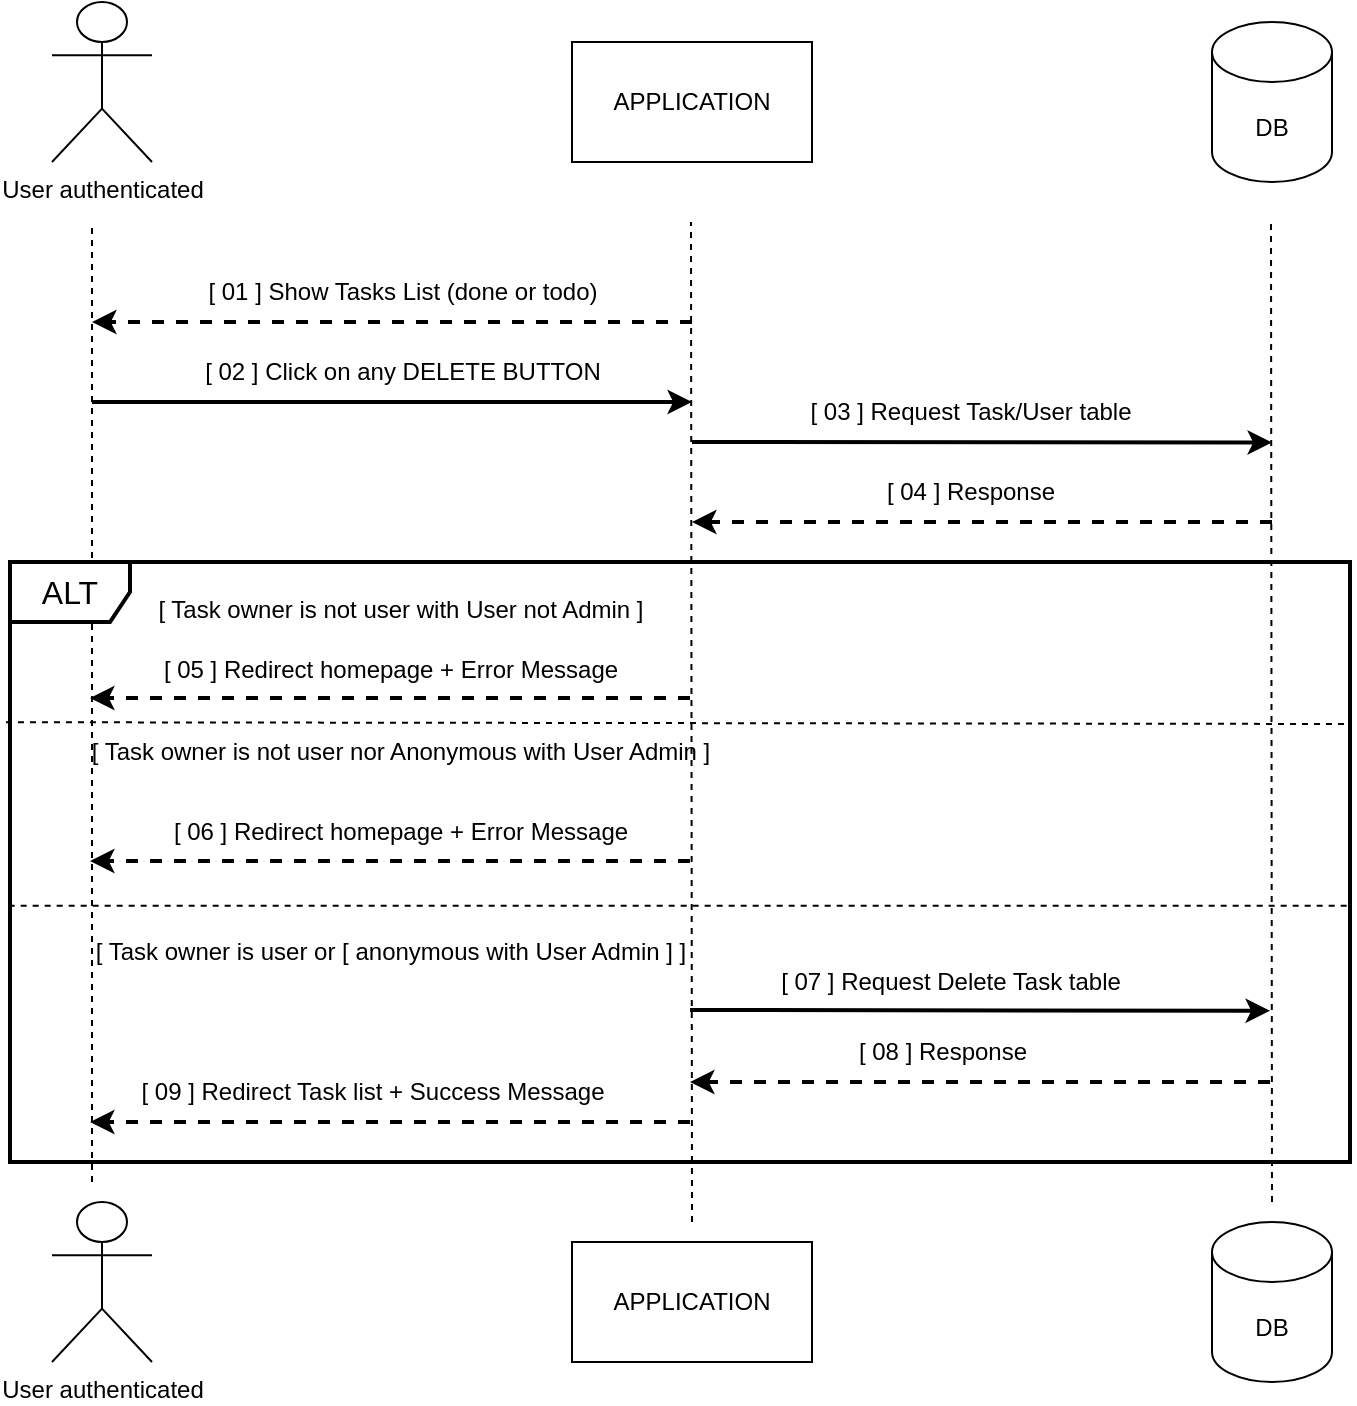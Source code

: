 <mxfile version="20.4.2" type="device"><diagram id="dEELACuF9RNGndt7hH7m" name="Page-1"><mxGraphModel dx="1422" dy="762" grid="1" gridSize="10" guides="1" tooltips="1" connect="1" arrows="1" fold="1" page="1" pageScale="1" pageWidth="827" pageHeight="1169" math="0" shadow="0"><root><mxCell id="0"/><mxCell id="1" parent="0"/><mxCell id="0jehI1DoNkhYzXVmSJ_P-1" value="User authenticated" style="shape=umlActor;verticalLabelPosition=bottom;verticalAlign=top;html=1;outlineConnect=0;" parent="1" vertex="1"><mxGeometry x="100" y="80" width="50" height="80" as="geometry"/></mxCell><mxCell id="0jehI1DoNkhYzXVmSJ_P-2" value="APPLICATION" style="rounded=0;whiteSpace=wrap;html=1;" parent="1" vertex="1"><mxGeometry x="360" y="100" width="120" height="60" as="geometry"/></mxCell><mxCell id="0jehI1DoNkhYzXVmSJ_P-3" value="DB" style="shape=cylinder3;whiteSpace=wrap;html=1;boundedLbl=1;backgroundOutline=1;size=15;" parent="1" vertex="1"><mxGeometry x="680" y="90" width="60" height="80" as="geometry"/></mxCell><mxCell id="0jehI1DoNkhYzXVmSJ_P-4" value="" style="endArrow=none;dashed=1;html=1;rounded=0;" parent="1" edge="1"><mxGeometry width="50" height="50" relative="1" as="geometry"><mxPoint x="120" y="670" as="sourcePoint"/><mxPoint x="120" y="190" as="targetPoint"/></mxGeometry></mxCell><mxCell id="0jehI1DoNkhYzXVmSJ_P-5" value="" style="endArrow=none;dashed=1;html=1;rounded=0;" parent="1" edge="1"><mxGeometry width="50" height="50" relative="1" as="geometry"><mxPoint x="420" y="690" as="sourcePoint"/><mxPoint x="419.5" y="190" as="targetPoint"/></mxGeometry></mxCell><mxCell id="0jehI1DoNkhYzXVmSJ_P-6" value="" style="endArrow=none;dashed=1;html=1;rounded=0;" parent="1" edge="1"><mxGeometry width="50" height="50" relative="1" as="geometry"><mxPoint x="710" y="680" as="sourcePoint"/><mxPoint x="709.5" y="190" as="targetPoint"/></mxGeometry></mxCell><mxCell id="0jehI1DoNkhYzXVmSJ_P-7" value="User authenticated" style="shape=umlActor;verticalLabelPosition=bottom;verticalAlign=top;html=1;outlineConnect=0;" parent="1" vertex="1"><mxGeometry x="100" y="680" width="50" height="80" as="geometry"/></mxCell><mxCell id="0jehI1DoNkhYzXVmSJ_P-8" value="APPLICATION" style="rounded=0;whiteSpace=wrap;html=1;" parent="1" vertex="1"><mxGeometry x="360" y="700" width="120" height="60" as="geometry"/></mxCell><mxCell id="0jehI1DoNkhYzXVmSJ_P-9" value="DB" style="shape=cylinder3;whiteSpace=wrap;html=1;boundedLbl=1;backgroundOutline=1;size=15;" parent="1" vertex="1"><mxGeometry x="680" y="690" width="60" height="80" as="geometry"/></mxCell><mxCell id="0jehI1DoNkhYzXVmSJ_P-10" value="" style="endArrow=classic;html=1;rounded=0;dashed=1;strokeWidth=2;" parent="1" edge="1"><mxGeometry width="50" height="50" relative="1" as="geometry"><mxPoint x="420" y="240" as="sourcePoint"/><mxPoint x="120" y="240" as="targetPoint"/></mxGeometry></mxCell><mxCell id="0jehI1DoNkhYzXVmSJ_P-11" value="[ 01 ] Show Tasks List (done or todo)" style="text;html=1;align=center;verticalAlign=middle;resizable=0;points=[];autosize=1;strokeColor=none;fillColor=none;" parent="1" vertex="1"><mxGeometry x="165" y="210" width="220" height="30" as="geometry"/></mxCell><mxCell id="0jehI1DoNkhYzXVmSJ_P-12" value="" style="endArrow=none;html=1;rounded=0;strokeWidth=2;endFill=0;startArrow=classic;startFill=1;" parent="1" edge="1"><mxGeometry width="50" height="50" relative="1" as="geometry"><mxPoint x="420" y="280" as="sourcePoint"/><mxPoint x="120" y="280" as="targetPoint"/></mxGeometry></mxCell><mxCell id="0jehI1DoNkhYzXVmSJ_P-13" value="[ 02 ] Click on any DELETE BUTTON" style="text;html=1;align=center;verticalAlign=middle;resizable=0;points=[];autosize=1;strokeColor=none;fillColor=none;" parent="1" vertex="1"><mxGeometry x="165" y="250" width="220" height="30" as="geometry"/></mxCell><mxCell id="0jehI1DoNkhYzXVmSJ_P-16" value="&lt;font style=&quot;font-size: 16px;&quot;&gt;ALT&lt;/font&gt;" style="shape=umlFrame;whiteSpace=wrap;html=1;strokeWidth=2;" parent="1" vertex="1"><mxGeometry x="79" y="360" width="670" height="300" as="geometry"/></mxCell><mxCell id="0jehI1DoNkhYzXVmSJ_P-26" value="" style="endArrow=classic;html=1;rounded=0;strokeWidth=2;endFill=1;startArrow=none;startFill=0;dashed=1;" parent="0jehI1DoNkhYzXVmSJ_P-16" edge="1"><mxGeometry width="50" height="50" relative="1" as="geometry"><mxPoint x="630" y="259.997" as="sourcePoint"/><mxPoint x="340" y="259.997" as="targetPoint"/></mxGeometry></mxCell><mxCell id="0jehI1DoNkhYzXVmSJ_P-17" value="[ Task owner is not user with User not Admin ]" style="text;html=1;align=center;verticalAlign=middle;resizable=0;points=[];autosize=1;strokeColor=none;fillColor=none;" parent="0jehI1DoNkhYzXVmSJ_P-16" vertex="1"><mxGeometry x="60" y="9" width="270" height="30" as="geometry"/></mxCell><mxCell id="0jehI1DoNkhYzXVmSJ_P-30" value="" style="endArrow=classic;html=1;rounded=0;dashed=1;strokeWidth=2;" parent="0jehI1DoNkhYzXVmSJ_P-16" edge="1"><mxGeometry width="50" height="50" relative="1" as="geometry"><mxPoint x="340" y="280" as="sourcePoint"/><mxPoint x="40" y="280" as="targetPoint"/></mxGeometry></mxCell><mxCell id="0jehI1DoNkhYzXVmSJ_P-31" value="[ 09 ] Redirect Task list + Success Message" style="text;html=1;align=center;verticalAlign=middle;resizable=0;points=[];autosize=1;strokeColor=none;fillColor=none;" parent="0jehI1DoNkhYzXVmSJ_P-16" vertex="1"><mxGeometry x="51" y="250.001" width="260" height="30" as="geometry"/></mxCell><mxCell id="0jehI1DoNkhYzXVmSJ_P-23" value="[ 07 ] Request Delete Task table" style="text;html=1;align=center;verticalAlign=middle;resizable=0;points=[];autosize=1;strokeColor=none;fillColor=none;" parent="0jehI1DoNkhYzXVmSJ_P-16" vertex="1"><mxGeometry x="375" y="194.999" width="190" height="30" as="geometry"/></mxCell><mxCell id="0jehI1DoNkhYzXVmSJ_P-22" value="" style="endArrow=none;html=1;rounded=0;strokeWidth=2;endFill=0;startArrow=classic;startFill=1;" parent="0jehI1DoNkhYzXVmSJ_P-16" edge="1"><mxGeometry width="50" height="50" relative="1" as="geometry"><mxPoint x="630" y="224.39" as="sourcePoint"/><mxPoint x="340" y="223.996" as="targetPoint"/></mxGeometry></mxCell><mxCell id="0jehI1DoNkhYzXVmSJ_P-27" value="[ 08 ] Response" style="text;html=1;align=center;verticalAlign=middle;resizable=0;points=[];autosize=1;strokeColor=none;fillColor=none;" parent="0jehI1DoNkhYzXVmSJ_P-16" vertex="1"><mxGeometry x="411" y="229.996" width="110" height="30" as="geometry"/></mxCell><mxCell id="0jehI1DoNkhYzXVmSJ_P-77" value="[ Task owner is user or [ anonymous with User Admin ] ]" style="text;html=1;align=center;verticalAlign=middle;resizable=0;points=[];autosize=1;strokeColor=none;fillColor=none;" parent="0jehI1DoNkhYzXVmSJ_P-16" vertex="1"><mxGeometry x="30" y="180.001" width="320" height="30" as="geometry"/></mxCell><mxCell id="0jehI1DoNkhYzXVmSJ_P-19" value="[ 05 ] Redirect homepage + Error Message" style="text;html=1;align=center;verticalAlign=middle;resizable=0;points=[];autosize=1;strokeColor=none;fillColor=none;" parent="0jehI1DoNkhYzXVmSJ_P-16" vertex="1"><mxGeometry x="65" y="39" width="250" height="30" as="geometry"/></mxCell><mxCell id="0jehI1DoNkhYzXVmSJ_P-18" value="" style="endArrow=classic;html=1;rounded=0;dashed=1;strokeWidth=2;" parent="0jehI1DoNkhYzXVmSJ_P-16" edge="1"><mxGeometry width="50" height="50" relative="1" as="geometry"><mxPoint x="340" y="68" as="sourcePoint"/><mxPoint x="40" y="68" as="targetPoint"/></mxGeometry></mxCell><mxCell id="lMEhrxutrLJ88AXT5NV0-4" value="[ Task owner is not user nor Anonymous with User Admin ]" style="text;html=1;align=center;verticalAlign=middle;resizable=0;points=[];autosize=1;strokeColor=none;fillColor=none;" vertex="1" parent="0jehI1DoNkhYzXVmSJ_P-16"><mxGeometry x="30" y="80" width="330" height="30" as="geometry"/></mxCell><mxCell id="lMEhrxutrLJ88AXT5NV0-5" value="" style="endArrow=classic;html=1;rounded=0;dashed=1;strokeWidth=2;" edge="1" parent="0jehI1DoNkhYzXVmSJ_P-16"><mxGeometry width="50" height="50" relative="1" as="geometry"><mxPoint x="340" y="149.5" as="sourcePoint"/><mxPoint x="40" y="149.5" as="targetPoint"/></mxGeometry></mxCell><mxCell id="lMEhrxutrLJ88AXT5NV0-6" value="[ 06 ] Redirect homepage + Error Message" style="text;html=1;align=center;verticalAlign=middle;resizable=0;points=[];autosize=1;strokeColor=none;fillColor=none;" vertex="1" parent="0jehI1DoNkhYzXVmSJ_P-16"><mxGeometry x="70" y="120" width="250" height="30" as="geometry"/></mxCell><mxCell id="0jehI1DoNkhYzXVmSJ_P-20" value="" style="endArrow=none;dashed=1;html=1;strokeWidth=1;rounded=0;fontSize=16;exitX=-0.001;exitY=0.573;exitDx=0;exitDy=0;exitPerimeter=0;entryX=1;entryY=0.573;entryDx=0;entryDy=0;entryPerimeter=0;" parent="1" source="0jehI1DoNkhYzXVmSJ_P-16" target="0jehI1DoNkhYzXVmSJ_P-16" edge="1"><mxGeometry width="50" height="50" relative="1" as="geometry"><mxPoint x="390" y="390" as="sourcePoint"/><mxPoint x="440" y="340" as="targetPoint"/></mxGeometry></mxCell><mxCell id="c0jrcsOb-CIxDfsfriwI-1" value="" style="endArrow=none;html=1;rounded=0;strokeWidth=2;endFill=0;startArrow=classic;startFill=1;" parent="1" edge="1"><mxGeometry width="50" height="50" relative="1" as="geometry"><mxPoint x="710" y="300.26" as="sourcePoint"/><mxPoint x="420" y="299.997" as="targetPoint"/></mxGeometry></mxCell><mxCell id="c0jrcsOb-CIxDfsfriwI-2" value="" style="endArrow=classic;html=1;rounded=0;strokeWidth=2;endFill=1;startArrow=none;startFill=0;dashed=1;" parent="1" edge="1"><mxGeometry width="50" height="50" relative="1" as="geometry"><mxPoint x="710" y="340.005" as="sourcePoint"/><mxPoint x="420" y="340.005" as="targetPoint"/></mxGeometry></mxCell><mxCell id="c0jrcsOb-CIxDfsfriwI-3" value="[ 03 ] Request Task/User table" style="text;html=1;align=center;verticalAlign=middle;resizable=0;points=[];autosize=1;strokeColor=none;fillColor=none;" parent="1" vertex="1"><mxGeometry x="469" y="270.0" width="180" height="30" as="geometry"/></mxCell><mxCell id="c0jrcsOb-CIxDfsfriwI-4" value="[ 04 ] Response" style="text;html=1;align=center;verticalAlign=middle;resizable=0;points=[];autosize=1;strokeColor=none;fillColor=none;" parent="1" vertex="1"><mxGeometry x="504" y="309.997" width="110" height="30" as="geometry"/></mxCell><mxCell id="lMEhrxutrLJ88AXT5NV0-3" value="" style="endArrow=none;dashed=1;html=1;strokeWidth=1;rounded=0;fontSize=16;exitX=-0.003;exitY=0.267;exitDx=0;exitDy=0;exitPerimeter=0;entryX=1.001;entryY=0.27;entryDx=0;entryDy=0;entryPerimeter=0;" edge="1" parent="1" source="0jehI1DoNkhYzXVmSJ_P-16" target="0jehI1DoNkhYzXVmSJ_P-16"><mxGeometry width="50" height="50" relative="1" as="geometry"><mxPoint x="88.33" y="541.9" as="sourcePoint"/><mxPoint x="759" y="541.9" as="targetPoint"/></mxGeometry></mxCell></root></mxGraphModel></diagram></mxfile>